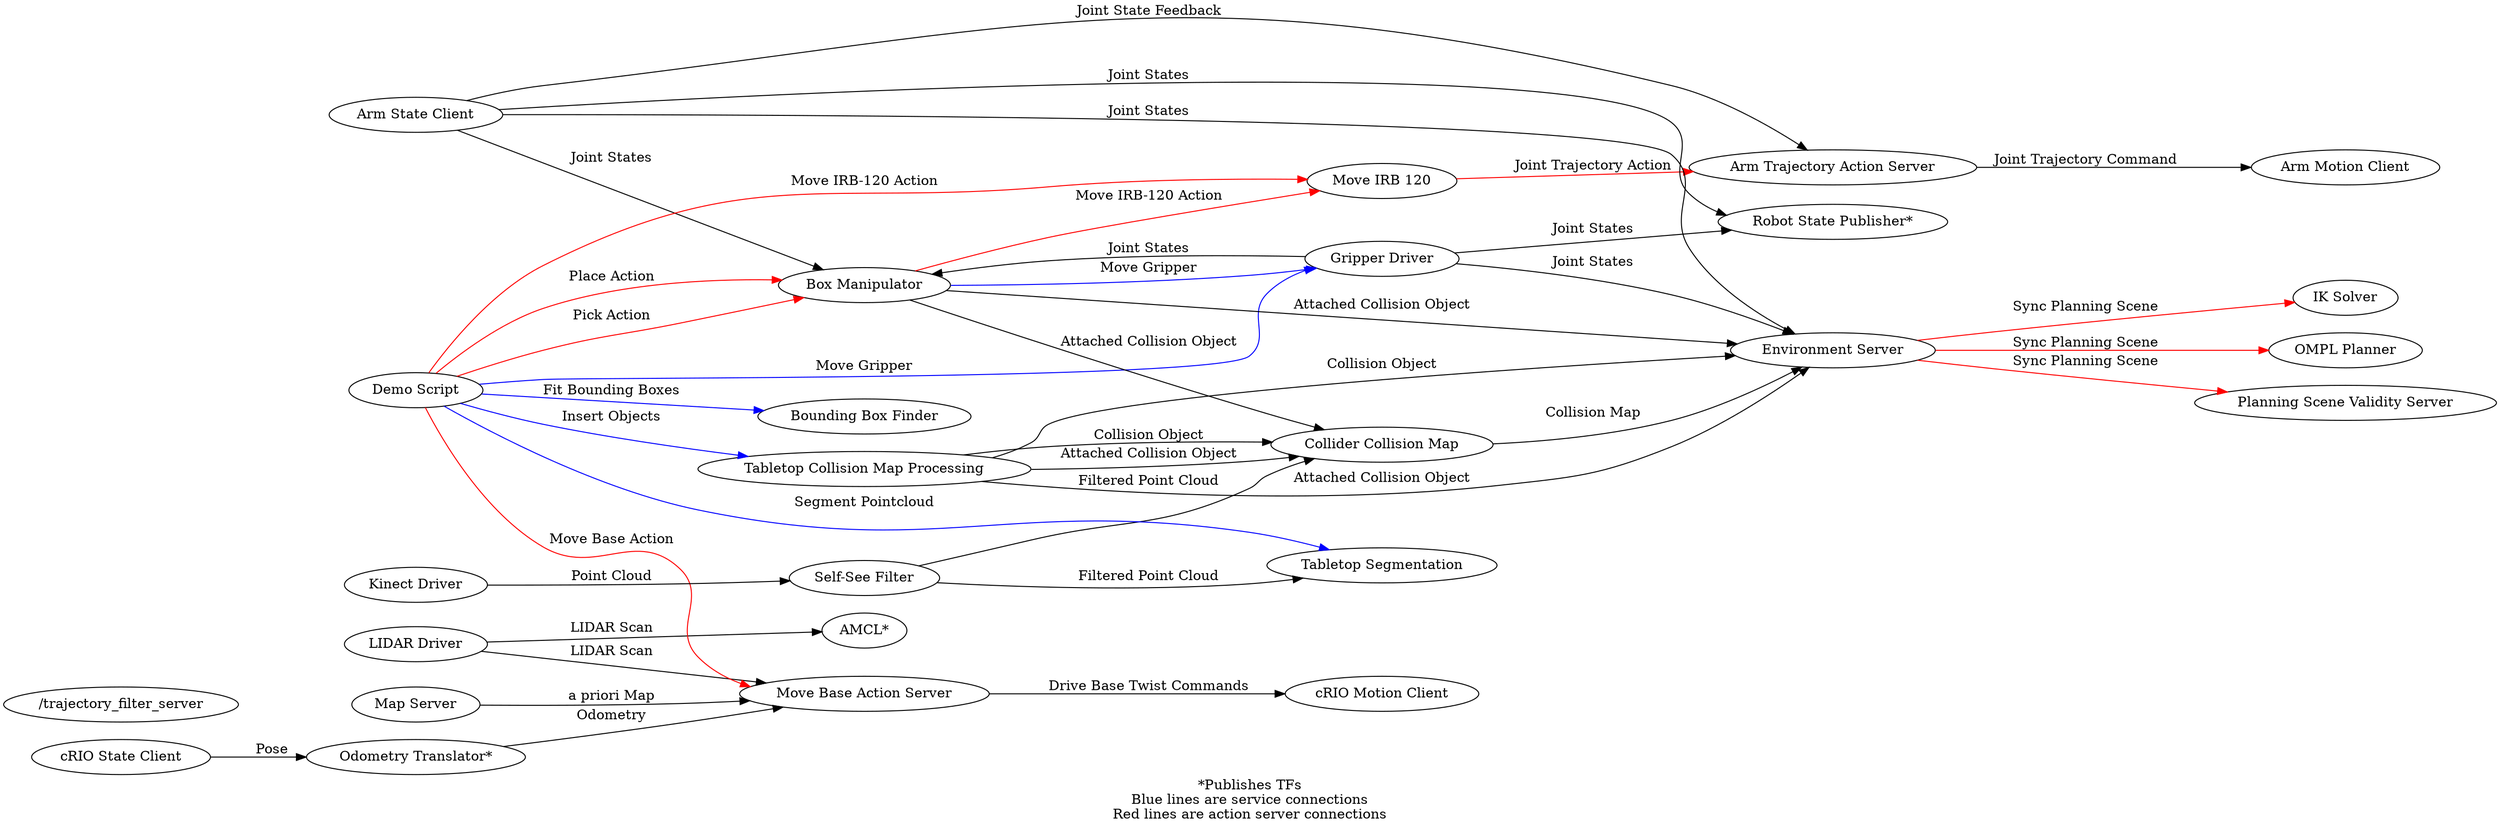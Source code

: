 digraph G {
  graph [dpi = 300]; 
  rankdir=LR;
  label="*Publishes TFs
Blue lines are service connections
Red lines are action server connections"
  _collider_node [label="Collider Collision Map", URL="node:/collider_node"];
  _abby_irb_120_kinematics [label="IK Solver", URL="node:/abby_irb_120_kinematics"];
  _localization_map_server [label="Map Server", URL="node:/localization_map_server"];
  _color_self_filter [label="Self-See Filter", URL="node:/color_self_filter"];
  _move_base [label="Move Base Action Server", URL="node:/move_base"];
  _cluster_bounding_box_finder [label="Bounding Box Finder", URL="node:/cluster_bounding_box_finder"];
  _amcl [label="AMCL*", URL="node:/amcl"];
  _abby_move_irb_120 [label="Move IRB 120", URL="node:/abby_move_irb_120"];
  _robot_state_publisher [label="Robot State Publisher*", URL="node:/robot_state_publisher"];
  _environment_server [label="Environment Server", URL="node:/environment_server"];
  _trajectory_filter_server [label="/trajectory_filter_server", URL="node:/trajectory_filter_server"];
  _robot_state [label="Arm State Client", URL="node:/robot_state"];
  _joint_trajectory_action [label="Arm Trajectory Action Server", URL="node:/joint_trajectory_action"];
  _base_laser1 [label="LIDAR Driver", URL="node:/base_laser1"];
  _ompl_planning [label="OMPL Planner", URL="node:/ompl_planning"];
  _tabletop_collision_map_processing [label="Tabletop Collision Map Processing", URL="node:/tabletop_collision_map_processing"];
  _abby_demo [label="Demo Script", URL="node:/abby_demo"];
  _motion_download_interface [label="Arm Motion Client", URL="node:/motion_download_interface"];
  _camera_nodelet_manager [label="Kinect Driver", URL="node:/camera_nodelet_manager"];
  _object_manipulator [label="Box Manipulator", URL="node:/object_manipulator"];
  _planning_scene_validity_server [label="Planning Scene Validity Server", URL="node:/planning_scene_validity_server"];
  _gripper [label="Gripper Driver", URL="node:/gripper"];
  _twist_receiver [label="cRIO Motion Client", URL="node:/twist_receiver"];
  _crio_receiver [label="cRIO State Client", URL="node:/crio_receiver"];
  _odom_translator [label="Odometry Translator*", URL="node:/odom_translator"];
  _tabletop_segmentation [label="Tabletop Segmentation", URL="node:/tabletop_segmentation"];
  
    _move_base->_twist_receiver [label="Drive Base Twist Commands"]
    
    _object_manipulator->_abby_move_irb_120 [label="Move IRB-120 Action" color="red"]
    _abby_demo->_abby_move_irb_120 [label="Move IRB-120 Action" color="red"]
    
    _abby_demo->_cluster_bounding_box_finder [label="Fit Bounding Boxes" color="blue"]
    _abby_demo->_tabletop_segmentation [label="Segment Pointcloud" color="blue"]
    _abby_demo->_tabletop_collision_map_processing [label="Insert Objects" color="blue"]
    
    _object_manipulator->_gripper [label="Move Gripper" color="blue"]
    _abby_demo->_gripper [label="Move Gripper" color="blue"]
    
    _abby_move_irb_120->_joint_trajectory_action [label="Joint Trajectory Action" color="red"]
    
    _localization_map_server->_move_base [label="a priori Map"]
    
    _robot_state->_joint_trajectory_action [label="Joint State Feedback"]
    
    _robot_state->_object_manipulator [label="Joint States"]
    _robot_state->_environment_server [label="Joint States"]
    _robot_state->_robot_state_publisher [label="Joint States"]
    _gripper->_object_manipulator [label="Joint States"]
    _gripper->_environment_server [label="Joint States"]
    _gripper->_robot_state_publisher [label="Joint States"]
    
    _collider_node->_environment_server [label="Collision Map"]
    
    _odom_translator->_move_base [label="Odometry"]
    
    _abby_demo->_object_manipulator [label="Pick Action" color="red"]
    
    _joint_trajectory_action->_motion_download_interface [label="Joint Trajectory Command"]
    
    _abby_demo->_object_manipulator [label="Place Action" color="red"]
    
    _environment_server->_ompl_planning [label="Sync Planning Scene" color="red"]
    _environment_server->_planning_scene_validity_server [label="Sync Planning Scene" color="red"]
    _environment_server->_abby_irb_120_kinematics [label="Sync Planning Scene" color="red"]
    
    _tabletop_collision_map_processing->_environment_server [label="Attached Collision Object"]
    _tabletop_collision_map_processing->_collider_node [label="Attached Collision Object"]
    _object_manipulator->_environment_server [label="Attached Collision Object"]
    _object_manipulator->_collider_node [label="Attached Collision Object"]
    
    _tabletop_collision_map_processing->_environment_server [label="Collision Object"]
    _tabletop_collision_map_processing->_collider_node [label="Collision Object"]
    
    _base_laser1->_amcl [label="LIDAR Scan"]
    _base_laser1->_move_base [label="LIDAR Scan"]
    
    _camera_nodelet_manager->_color_self_filter [label="Point Cloud"]
    
    _color_self_filter->_collider_node [label="Filtered Point Cloud"]
    _color_self_filter->_tabletop_segmentation [label="Filtered Point Cloud"]
    
    _crio_receiver->_odom_translator [label="Pose"]
    
    _abby_demo->_move_base [label="Move Base Action" color="red"]
    /*
    _odom_translator->_tabletop_segmentation [label="/tf"]
    _odom_translator->_object_manipulator [label="/tf"]
    _odom_translator->_camera_nodelet_manager [label="/tf"]
    _odom_translator->_tabletop_collision_map_processing [label="/tf"]
    _odom_translator->_environment_server [label="/tf"]
    _odom_translator->_amcl [label="/tf"]
    _odom_translator->_cluster_bounding_box_finder [label="/tf"]
    _odom_translator->_move_base [label="/tf"]
    _odom_translator->_color_self_filter [label="/tf"]
    _odom_translator->_collider_node [label="/tf"]
    _amcl->_tabletop_segmentation [label="/tf"]
    _amcl->_object_manipulator [label="/tf"]
    _amcl->_camera_nodelet_manager [label="/tf"]
    _amcl->_tabletop_collision_map_processing [label="/tf"]
    _amcl->_environment_server [label="/tf"]
    _amcl->_cluster_bounding_box_finder [label="/tf"]
    _amcl->_move_base [label="/tf"]
    _amcl->_color_self_filter [label="/tf"]
    _amcl->_collider_node [label="/tf"]
    _cluster_bounding_box_finder->_tabletop_segmentation [label="/tf"]
    _cluster_bounding_box_finder->_object_manipulator [label="/tf"]
    _cluster_bounding_box_finder->_camera_nodelet_manager [label="/tf"]
    _cluster_bounding_box_finder->_tabletop_collision_map_processing [label="/tf"]
    _cluster_bounding_box_finder->_environment_server [label="/tf"]
    _cluster_bounding_box_finder->_amcl [label="/tf"]
    _cluster_bounding_box_finder->_move_base [label="/tf"]
    _cluster_bounding_box_finder->_color_self_filter [label="/tf"]
    _cluster_bounding_box_finder->_collider_node [label="/tf"]
    _robot_state_publisher->_tabletop_segmentation [label="/tf"]
    _robot_state_publisher->_object_manipulator [label="/tf"]
    _robot_state_publisher->_camera_nodelet_manager [label="/tf"]
    _robot_state_publisher->_tabletop_collision_map_processing [label="/tf"]
    _robot_state_publisher->_environment_server [label="/tf"]
    _robot_state_publisher->_amcl [label="/tf"]
    _robot_state_publisher->_cluster_bounding_box_finder [label="/tf"]
    _robot_state_publisher->_move_base [label="/tf"]
    _robot_state_publisher->_color_self_filter [label="/tf"]
    _robot_state_publisher->_collider_node [label="/tf"]
    _object_manipulator->_tabletop_segmentation [label="/tf"]
    _object_manipulator->_camera_nodelet_manager [label="/tf"]
    _object_manipulator->_tabletop_collision_map_processing [label="/tf"]
    _object_manipulator->_environment_server [label="/tf"]
    _object_manipulator->_amcl [label="/tf"]
    _object_manipulator->_cluster_bounding_box_finder [label="/tf"]
    _object_manipulator->_move_base [label="/tf"]
    _object_manipulator->_color_self_filter [label="/tf"]
    _object_manipulator->_collider_node [label="/tf"]
    */
}

